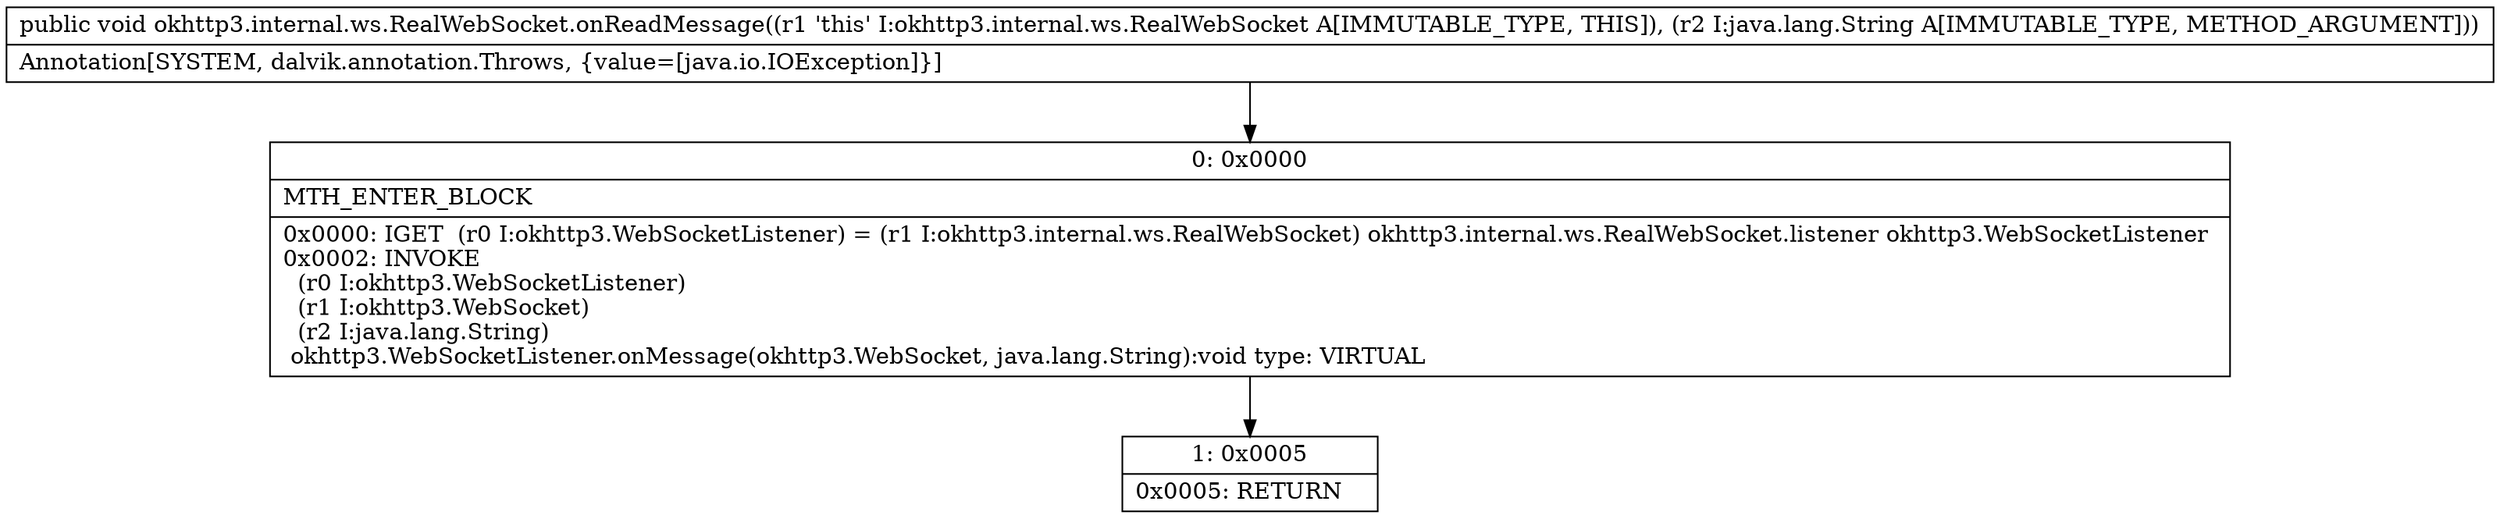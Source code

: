 digraph "CFG forokhttp3.internal.ws.RealWebSocket.onReadMessage(Ljava\/lang\/String;)V" {
Node_0 [shape=record,label="{0\:\ 0x0000|MTH_ENTER_BLOCK\l|0x0000: IGET  (r0 I:okhttp3.WebSocketListener) = (r1 I:okhttp3.internal.ws.RealWebSocket) okhttp3.internal.ws.RealWebSocket.listener okhttp3.WebSocketListener \l0x0002: INVOKE  \l  (r0 I:okhttp3.WebSocketListener)\l  (r1 I:okhttp3.WebSocket)\l  (r2 I:java.lang.String)\l okhttp3.WebSocketListener.onMessage(okhttp3.WebSocket, java.lang.String):void type: VIRTUAL \l}"];
Node_1 [shape=record,label="{1\:\ 0x0005|0x0005: RETURN   \l}"];
MethodNode[shape=record,label="{public void okhttp3.internal.ws.RealWebSocket.onReadMessage((r1 'this' I:okhttp3.internal.ws.RealWebSocket A[IMMUTABLE_TYPE, THIS]), (r2 I:java.lang.String A[IMMUTABLE_TYPE, METHOD_ARGUMENT]))  | Annotation[SYSTEM, dalvik.annotation.Throws, \{value=[java.io.IOException]\}]\l}"];
MethodNode -> Node_0;
Node_0 -> Node_1;
}

